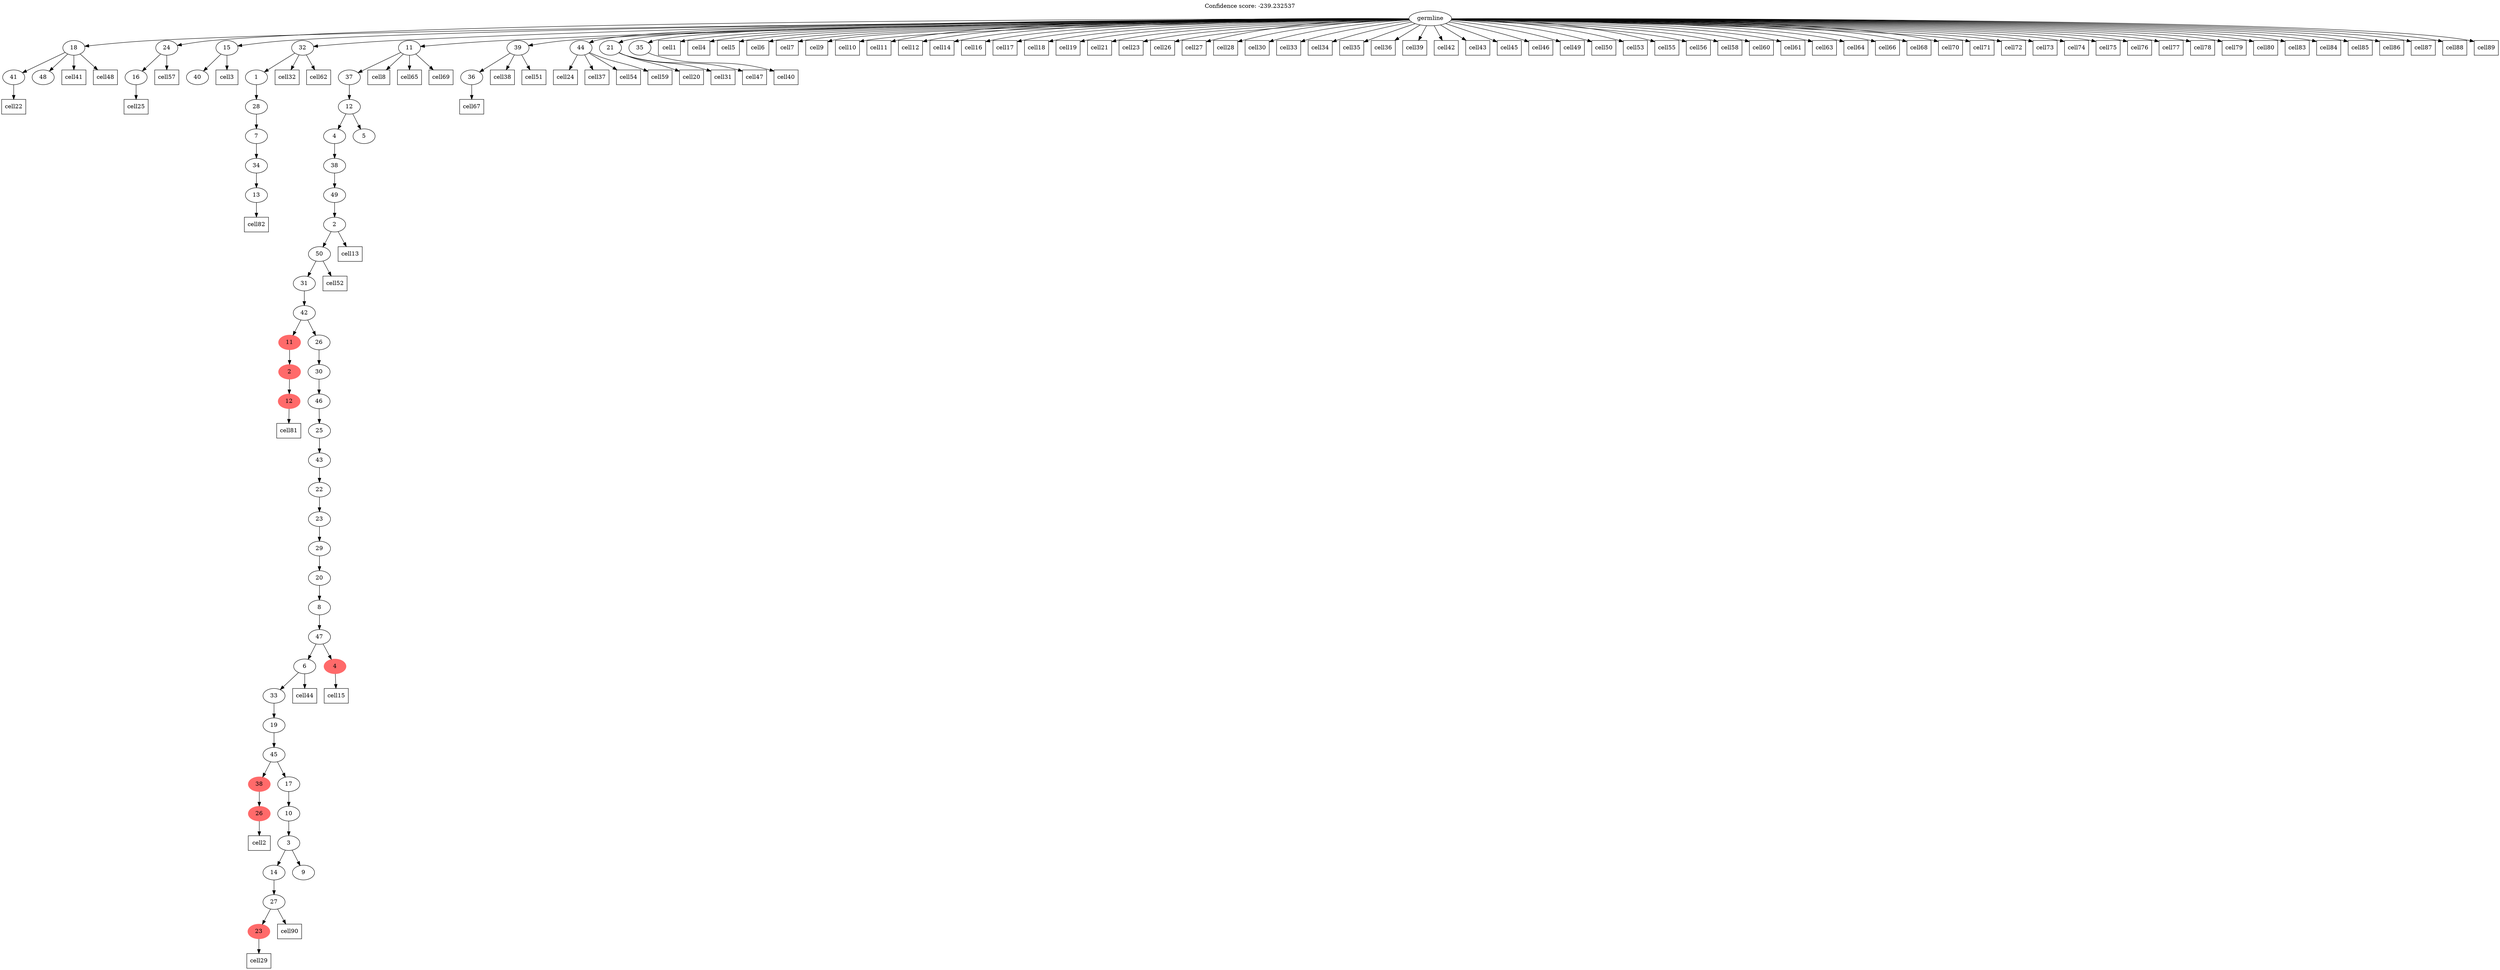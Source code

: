 digraph g {
	"55" -> "56";
	"56" [label="41"];
	"55" -> "57";
	"57" [label="48"];
	"53" -> "54";
	"54" [label="16"];
	"50" -> "51";
	"51" [label="40"];
	"48" -> "49";
	"49" [label="13"];
	"47" -> "48";
	"48" [label="34"];
	"46" -> "47";
	"47" [label="7"];
	"45" -> "46";
	"46" [label="28"];
	"44" -> "45";
	"45" [label="1"];
	"40" -> "41";
	"41" [color=indianred1, style=filled, label="12"];
	"39" -> "40";
	"40" [color=indianred1, style=filled, label="2"];
	"36" -> "37";
	"37" [color=indianred1, style=filled, label="26"];
	"33" -> "34";
	"34" [color=indianred1, style=filled, label="23"];
	"32" -> "33";
	"33" [label="27"];
	"31" -> "32";
	"32" [label="14"];
	"31" -> "35";
	"35" [label="9"];
	"30" -> "31";
	"31" [label="3"];
	"29" -> "30";
	"30" [label="10"];
	"28" -> "29";
	"29" [label="17"];
	"28" -> "36";
	"36" [color=indianred1, style=filled, label="38"];
	"27" -> "28";
	"28" [label="45"];
	"26" -> "27";
	"27" [label="19"];
	"25" -> "26";
	"26" [label="33"];
	"24" -> "25";
	"25" [label="6"];
	"24" -> "38";
	"38" [color=indianred1, style=filled, label="4"];
	"23" -> "24";
	"24" [label="47"];
	"22" -> "23";
	"23" [label="8"];
	"21" -> "22";
	"22" [label="20"];
	"20" -> "21";
	"21" [label="29"];
	"19" -> "20";
	"20" [label="23"];
	"18" -> "19";
	"19" [label="22"];
	"17" -> "18";
	"18" [label="43"];
	"16" -> "17";
	"17" [label="25"];
	"15" -> "16";
	"16" [label="46"];
	"14" -> "15";
	"15" [label="30"];
	"13" -> "14";
	"14" [label="26"];
	"13" -> "39";
	"39" [color=indianred1, style=filled, label="11"];
	"12" -> "13";
	"13" [label="42"];
	"11" -> "12";
	"12" [label="31"];
	"10" -> "11";
	"11" [label="50"];
	"9" -> "10";
	"10" [label="2"];
	"8" -> "9";
	"9" [label="49"];
	"7" -> "8";
	"8" [label="38"];
	"6" -> "7";
	"7" [label="4"];
	"6" -> "42";
	"42" [label="5"];
	"5" -> "6";
	"6" [label="12"];
	"4" -> "5";
	"5" [label="37"];
	"1" -> "2";
	"2" [label="36"];
	"0" -> "1";
	"1" [label="39"];
	"0" -> "3";
	"3" [label="44"];
	"0" -> "4";
	"4" [label="11"];
	"0" -> "43";
	"43" [label="21"];
	"0" -> "44";
	"44" [label="32"];
	"0" -> "50";
	"50" [label="15"];
	"0" -> "52";
	"52" [label="35"];
	"0" -> "53";
	"53" [label="24"];
	"0" -> "55";
	"55" [label="18"];
	"0" [label="germline"];
	"0" -> "cell1";
	"cell1" [shape=box];
	"37" -> "cell2";
	"cell2" [shape=box];
	"50" -> "cell3";
	"cell3" [shape=box];
	"0" -> "cell4";
	"cell4" [shape=box];
	"0" -> "cell5";
	"cell5" [shape=box];
	"0" -> "cell6";
	"cell6" [shape=box];
	"0" -> "cell7";
	"cell7" [shape=box];
	"4" -> "cell8";
	"cell8" [shape=box];
	"0" -> "cell9";
	"cell9" [shape=box];
	"0" -> "cell10";
	"cell10" [shape=box];
	"0" -> "cell11";
	"cell11" [shape=box];
	"0" -> "cell12";
	"cell12" [shape=box];
	"10" -> "cell13";
	"cell13" [shape=box];
	"0" -> "cell14";
	"cell14" [shape=box];
	"38" -> "cell15";
	"cell15" [shape=box];
	"0" -> "cell16";
	"cell16" [shape=box];
	"0" -> "cell17";
	"cell17" [shape=box];
	"0" -> "cell18";
	"cell18" [shape=box];
	"0" -> "cell19";
	"cell19" [shape=box];
	"43" -> "cell20";
	"cell20" [shape=box];
	"0" -> "cell21";
	"cell21" [shape=box];
	"56" -> "cell22";
	"cell22" [shape=box];
	"0" -> "cell23";
	"cell23" [shape=box];
	"3" -> "cell24";
	"cell24" [shape=box];
	"54" -> "cell25";
	"cell25" [shape=box];
	"0" -> "cell26";
	"cell26" [shape=box];
	"0" -> "cell27";
	"cell27" [shape=box];
	"0" -> "cell28";
	"cell28" [shape=box];
	"34" -> "cell29";
	"cell29" [shape=box];
	"0" -> "cell30";
	"cell30" [shape=box];
	"43" -> "cell31";
	"cell31" [shape=box];
	"44" -> "cell32";
	"cell32" [shape=box];
	"0" -> "cell33";
	"cell33" [shape=box];
	"0" -> "cell34";
	"cell34" [shape=box];
	"0" -> "cell35";
	"cell35" [shape=box];
	"0" -> "cell36";
	"cell36" [shape=box];
	"3" -> "cell37";
	"cell37" [shape=box];
	"1" -> "cell38";
	"cell38" [shape=box];
	"0" -> "cell39";
	"cell39" [shape=box];
	"52" -> "cell40";
	"cell40" [shape=box];
	"55" -> "cell41";
	"cell41" [shape=box];
	"0" -> "cell42";
	"cell42" [shape=box];
	"0" -> "cell43";
	"cell43" [shape=box];
	"25" -> "cell44";
	"cell44" [shape=box];
	"0" -> "cell45";
	"cell45" [shape=box];
	"0" -> "cell46";
	"cell46" [shape=box];
	"43" -> "cell47";
	"cell47" [shape=box];
	"55" -> "cell48";
	"cell48" [shape=box];
	"0" -> "cell49";
	"cell49" [shape=box];
	"0" -> "cell50";
	"cell50" [shape=box];
	"1" -> "cell51";
	"cell51" [shape=box];
	"11" -> "cell52";
	"cell52" [shape=box];
	"0" -> "cell53";
	"cell53" [shape=box];
	"3" -> "cell54";
	"cell54" [shape=box];
	"0" -> "cell55";
	"cell55" [shape=box];
	"0" -> "cell56";
	"cell56" [shape=box];
	"53" -> "cell57";
	"cell57" [shape=box];
	"0" -> "cell58";
	"cell58" [shape=box];
	"3" -> "cell59";
	"cell59" [shape=box];
	"0" -> "cell60";
	"cell60" [shape=box];
	"0" -> "cell61";
	"cell61" [shape=box];
	"44" -> "cell62";
	"cell62" [shape=box];
	"0" -> "cell63";
	"cell63" [shape=box];
	"0" -> "cell64";
	"cell64" [shape=box];
	"4" -> "cell65";
	"cell65" [shape=box];
	"0" -> "cell66";
	"cell66" [shape=box];
	"2" -> "cell67";
	"cell67" [shape=box];
	"0" -> "cell68";
	"cell68" [shape=box];
	"4" -> "cell69";
	"cell69" [shape=box];
	"0" -> "cell70";
	"cell70" [shape=box];
	"0" -> "cell71";
	"cell71" [shape=box];
	"0" -> "cell72";
	"cell72" [shape=box];
	"0" -> "cell73";
	"cell73" [shape=box];
	"0" -> "cell74";
	"cell74" [shape=box];
	"0" -> "cell75";
	"cell75" [shape=box];
	"0" -> "cell76";
	"cell76" [shape=box];
	"0" -> "cell77";
	"cell77" [shape=box];
	"0" -> "cell78";
	"cell78" [shape=box];
	"0" -> "cell79";
	"cell79" [shape=box];
	"0" -> "cell80";
	"cell80" [shape=box];
	"41" -> "cell81";
	"cell81" [shape=box];
	"49" -> "cell82";
	"cell82" [shape=box];
	"0" -> "cell83";
	"cell83" [shape=box];
	"0" -> "cell84";
	"cell84" [shape=box];
	"0" -> "cell85";
	"cell85" [shape=box];
	"0" -> "cell86";
	"cell86" [shape=box];
	"0" -> "cell87";
	"cell87" [shape=box];
	"0" -> "cell88";
	"cell88" [shape=box];
	"0" -> "cell89";
	"cell89" [shape=box];
	"33" -> "cell90";
	"cell90" [shape=box];
	labelloc="t";
	label="Confidence score: -239.232537";
}
